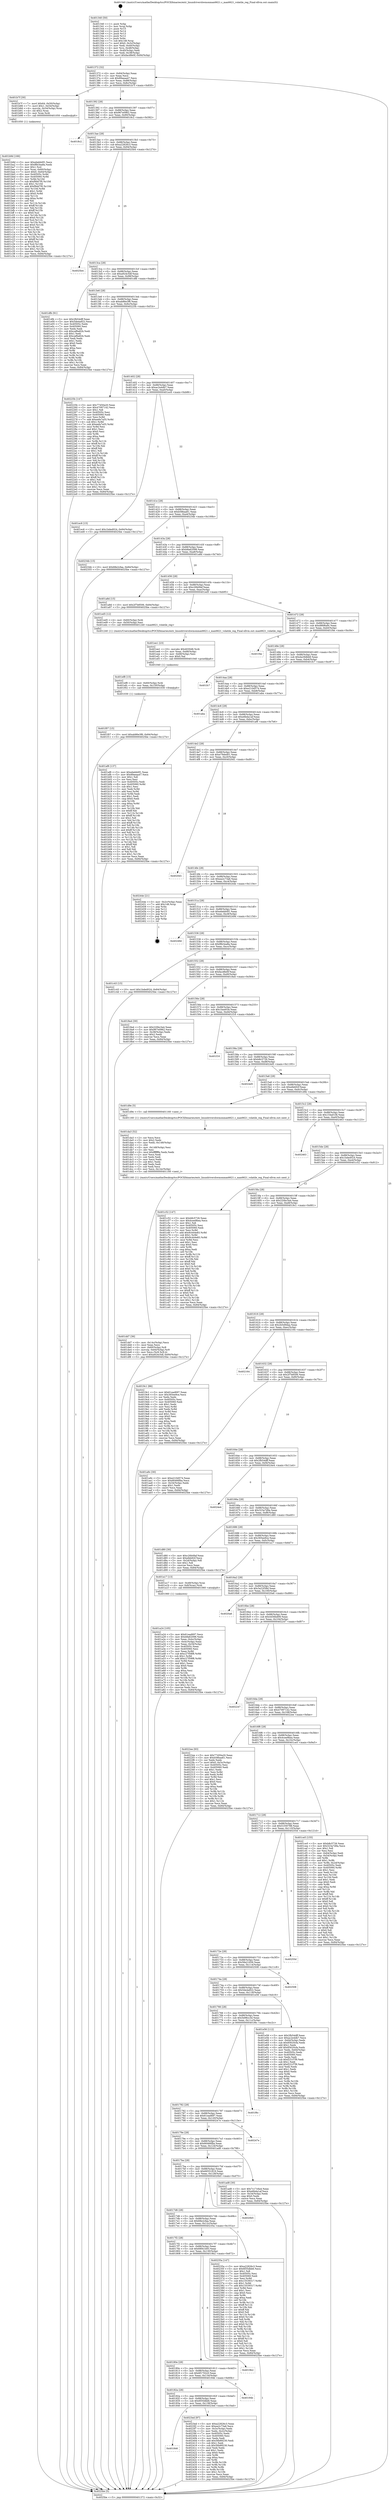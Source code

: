 digraph "0x401340" {
  label = "0x401340 (/mnt/c/Users/mathe/Desktop/tcc/POCII/binaries/extr_linuxdrivershwmonmax6621.c_max6621_volatile_reg_Final-ollvm.out::main(0))"
  labelloc = "t"
  node[shape=record]

  Entry [label="",width=0.3,height=0.3,shape=circle,fillcolor=black,style=filled]
  "0x401372" [label="{
     0x401372 [32]\l
     | [instrs]\l
     &nbsp;&nbsp;0x401372 \<+6\>: mov -0x84(%rbp),%eax\l
     &nbsp;&nbsp;0x401378 \<+2\>: mov %eax,%ecx\l
     &nbsp;&nbsp;0x40137a \<+6\>: sub $0x89aeaa47,%ecx\l
     &nbsp;&nbsp;0x401380 \<+6\>: mov %eax,-0x88(%rbp)\l
     &nbsp;&nbsp;0x401386 \<+6\>: mov %ecx,-0x8c(%rbp)\l
     &nbsp;&nbsp;0x40138c \<+6\>: je 0000000000401b7f \<main+0x83f\>\l
  }"]
  "0x401b7f" [label="{
     0x401b7f [30]\l
     | [instrs]\l
     &nbsp;&nbsp;0x401b7f \<+7\>: movl $0x64,-0x50(%rbp)\l
     &nbsp;&nbsp;0x401b86 \<+7\>: movl $0x1,-0x54(%rbp)\l
     &nbsp;&nbsp;0x401b8d \<+4\>: movslq -0x54(%rbp),%rax\l
     &nbsp;&nbsp;0x401b91 \<+4\>: shl $0x2,%rax\l
     &nbsp;&nbsp;0x401b95 \<+3\>: mov %rax,%rdi\l
     &nbsp;&nbsp;0x401b98 \<+5\>: call 0000000000401050 \<malloc@plt\>\l
     | [calls]\l
     &nbsp;&nbsp;0x401050 \{1\} (unknown)\l
  }"]
  "0x401392" [label="{
     0x401392 [28]\l
     | [instrs]\l
     &nbsp;&nbsp;0x401392 \<+5\>: jmp 0000000000401397 \<main+0x57\>\l
     &nbsp;&nbsp;0x401397 \<+6\>: mov -0x88(%rbp),%eax\l
     &nbsp;&nbsp;0x40139d \<+5\>: sub $0x967e0962,%eax\l
     &nbsp;&nbsp;0x4013a2 \<+6\>: mov %eax,-0x90(%rbp)\l
     &nbsp;&nbsp;0x4013a8 \<+6\>: je 00000000004018c2 \<main+0x582\>\l
  }"]
  Exit [label="",width=0.3,height=0.3,shape=circle,fillcolor=black,style=filled,peripheries=2]
  "0x4018c2" [label="{
     0x4018c2\l
  }", style=dashed]
  "0x4013ae" [label="{
     0x4013ae [28]\l
     | [instrs]\l
     &nbsp;&nbsp;0x4013ae \<+5\>: jmp 00000000004013b3 \<main+0x73\>\l
     &nbsp;&nbsp;0x4013b3 \<+6\>: mov -0x88(%rbp),%eax\l
     &nbsp;&nbsp;0x4013b9 \<+5\>: sub $0xa22826c3,%eax\l
     &nbsp;&nbsp;0x4013be \<+6\>: mov %eax,-0x94(%rbp)\l
     &nbsp;&nbsp;0x4013c4 \<+6\>: je 00000000004025b4 \<main+0x1274\>\l
  }"]
  "0x401846" [label="{
     0x401846\l
  }", style=dashed]
  "0x4025b4" [label="{
     0x4025b4\l
  }", style=dashed]
  "0x4013ca" [label="{
     0x4013ca [28]\l
     | [instrs]\l
     &nbsp;&nbsp;0x4013ca \<+5\>: jmp 00000000004013cf \<main+0x8f\>\l
     &nbsp;&nbsp;0x4013cf \<+6\>: mov -0x88(%rbp),%eax\l
     &nbsp;&nbsp;0x4013d5 \<+5\>: sub $0xa924c5df,%eax\l
     &nbsp;&nbsp;0x4013da \<+6\>: mov %eax,-0x98(%rbp)\l
     &nbsp;&nbsp;0x4013e0 \<+6\>: je 0000000000401dfb \<main+0xabb\>\l
  }"]
  "0x4023ed" [label="{
     0x4023ed [97]\l
     | [instrs]\l
     &nbsp;&nbsp;0x4023ed \<+5\>: mov $0xa22826c3,%eax\l
     &nbsp;&nbsp;0x4023f2 \<+5\>: mov $0xea2c73a6,%ecx\l
     &nbsp;&nbsp;0x4023f7 \<+3\>: mov -0x3c(%rbp),%edx\l
     &nbsp;&nbsp;0x4023fa \<+3\>: mov %edx,-0x2c(%rbp)\l
     &nbsp;&nbsp;0x4023fd \<+7\>: mov 0x40505c,%edx\l
     &nbsp;&nbsp;0x402404 \<+7\>: mov 0x405060,%esi\l
     &nbsp;&nbsp;0x40240b \<+2\>: mov %edx,%edi\l
     &nbsp;&nbsp;0x40240d \<+6\>: add $0x56b89230,%edi\l
     &nbsp;&nbsp;0x402413 \<+3\>: sub $0x1,%edi\l
     &nbsp;&nbsp;0x402416 \<+6\>: sub $0x56b89230,%edi\l
     &nbsp;&nbsp;0x40241c \<+3\>: imul %edi,%edx\l
     &nbsp;&nbsp;0x40241f \<+3\>: and $0x1,%edx\l
     &nbsp;&nbsp;0x402422 \<+3\>: cmp $0x0,%edx\l
     &nbsp;&nbsp;0x402425 \<+4\>: sete %r8b\l
     &nbsp;&nbsp;0x402429 \<+3\>: cmp $0xa,%esi\l
     &nbsp;&nbsp;0x40242c \<+4\>: setl %r9b\l
     &nbsp;&nbsp;0x402430 \<+3\>: mov %r8b,%r10b\l
     &nbsp;&nbsp;0x402433 \<+3\>: and %r9b,%r10b\l
     &nbsp;&nbsp;0x402436 \<+3\>: xor %r9b,%r8b\l
     &nbsp;&nbsp;0x402439 \<+3\>: or %r8b,%r10b\l
     &nbsp;&nbsp;0x40243c \<+4\>: test $0x1,%r10b\l
     &nbsp;&nbsp;0x402440 \<+3\>: cmovne %ecx,%eax\l
     &nbsp;&nbsp;0x402443 \<+6\>: mov %eax,-0x84(%rbp)\l
     &nbsp;&nbsp;0x402449 \<+5\>: jmp 00000000004025be \<main+0x127e\>\l
  }"]
  "0x401dfb" [label="{
     0x401dfb [91]\l
     | [instrs]\l
     &nbsp;&nbsp;0x401dfb \<+5\>: mov $0x2fb54dff,%eax\l
     &nbsp;&nbsp;0x401e00 \<+5\>: mov $0x5de4a922,%ecx\l
     &nbsp;&nbsp;0x401e05 \<+7\>: mov 0x40505c,%edx\l
     &nbsp;&nbsp;0x401e0c \<+7\>: mov 0x405060,%esi\l
     &nbsp;&nbsp;0x401e13 \<+2\>: mov %edx,%edi\l
     &nbsp;&nbsp;0x401e15 \<+6\>: sub $0xcaf6a82b,%edi\l
     &nbsp;&nbsp;0x401e1b \<+3\>: sub $0x1,%edi\l
     &nbsp;&nbsp;0x401e1e \<+6\>: add $0xcaf6a82b,%edi\l
     &nbsp;&nbsp;0x401e24 \<+3\>: imul %edi,%edx\l
     &nbsp;&nbsp;0x401e27 \<+3\>: and $0x1,%edx\l
     &nbsp;&nbsp;0x401e2a \<+3\>: cmp $0x0,%edx\l
     &nbsp;&nbsp;0x401e2d \<+4\>: sete %r8b\l
     &nbsp;&nbsp;0x401e31 \<+3\>: cmp $0xa,%esi\l
     &nbsp;&nbsp;0x401e34 \<+4\>: setl %r9b\l
     &nbsp;&nbsp;0x401e38 \<+3\>: mov %r8b,%r10b\l
     &nbsp;&nbsp;0x401e3b \<+3\>: and %r9b,%r10b\l
     &nbsp;&nbsp;0x401e3e \<+3\>: xor %r9b,%r8b\l
     &nbsp;&nbsp;0x401e41 \<+3\>: or %r8b,%r10b\l
     &nbsp;&nbsp;0x401e44 \<+4\>: test $0x1,%r10b\l
     &nbsp;&nbsp;0x401e48 \<+3\>: cmovne %ecx,%eax\l
     &nbsp;&nbsp;0x401e4b \<+6\>: mov %eax,-0x84(%rbp)\l
     &nbsp;&nbsp;0x401e51 \<+5\>: jmp 00000000004025be \<main+0x127e\>\l
  }"]
  "0x4013e6" [label="{
     0x4013e6 [28]\l
     | [instrs]\l
     &nbsp;&nbsp;0x4013e6 \<+5\>: jmp 00000000004013eb \<main+0xab\>\l
     &nbsp;&nbsp;0x4013eb \<+6\>: mov -0x88(%rbp),%eax\l
     &nbsp;&nbsp;0x4013f1 \<+5\>: sub $0xab86e3f6,%eax\l
     &nbsp;&nbsp;0x4013f6 \<+6\>: mov %eax,-0x9c(%rbp)\l
     &nbsp;&nbsp;0x4013fc \<+6\>: je 000000000040225b \<main+0xf1b\>\l
  }"]
  "0x40182a" [label="{
     0x40182a [28]\l
     | [instrs]\l
     &nbsp;&nbsp;0x40182a \<+5\>: jmp 000000000040182f \<main+0x4ef\>\l
     &nbsp;&nbsp;0x40182f \<+6\>: mov -0x88(%rbp),%eax\l
     &nbsp;&nbsp;0x401835 \<+5\>: sub $0x6f35dbb6,%eax\l
     &nbsp;&nbsp;0x40183a \<+6\>: mov %eax,-0x138(%rbp)\l
     &nbsp;&nbsp;0x401840 \<+6\>: je 00000000004023ed \<main+0x10ad\>\l
  }"]
  "0x40225b" [label="{
     0x40225b [147]\l
     | [instrs]\l
     &nbsp;&nbsp;0x40225b \<+5\>: mov $0x77450a20,%eax\l
     &nbsp;&nbsp;0x402260 \<+5\>: mov $0x47097142,%ecx\l
     &nbsp;&nbsp;0x402265 \<+2\>: mov $0x1,%dl\l
     &nbsp;&nbsp;0x402267 \<+7\>: mov 0x40505c,%esi\l
     &nbsp;&nbsp;0x40226e \<+7\>: mov 0x405060,%edi\l
     &nbsp;&nbsp;0x402275 \<+3\>: mov %esi,%r8d\l
     &nbsp;&nbsp;0x402278 \<+7\>: add $0xeefa7a55,%r8d\l
     &nbsp;&nbsp;0x40227f \<+4\>: sub $0x1,%r8d\l
     &nbsp;&nbsp;0x402283 \<+7\>: sub $0xeefa7a55,%r8d\l
     &nbsp;&nbsp;0x40228a \<+4\>: imul %r8d,%esi\l
     &nbsp;&nbsp;0x40228e \<+3\>: and $0x1,%esi\l
     &nbsp;&nbsp;0x402291 \<+3\>: cmp $0x0,%esi\l
     &nbsp;&nbsp;0x402294 \<+4\>: sete %r9b\l
     &nbsp;&nbsp;0x402298 \<+3\>: cmp $0xa,%edi\l
     &nbsp;&nbsp;0x40229b \<+4\>: setl %r10b\l
     &nbsp;&nbsp;0x40229f \<+3\>: mov %r9b,%r11b\l
     &nbsp;&nbsp;0x4022a2 \<+4\>: xor $0xff,%r11b\l
     &nbsp;&nbsp;0x4022a6 \<+3\>: mov %r10b,%bl\l
     &nbsp;&nbsp;0x4022a9 \<+3\>: xor $0xff,%bl\l
     &nbsp;&nbsp;0x4022ac \<+3\>: xor $0x1,%dl\l
     &nbsp;&nbsp;0x4022af \<+3\>: mov %r11b,%r14b\l
     &nbsp;&nbsp;0x4022b2 \<+4\>: and $0xff,%r14b\l
     &nbsp;&nbsp;0x4022b6 \<+3\>: and %dl,%r9b\l
     &nbsp;&nbsp;0x4022b9 \<+3\>: mov %bl,%r15b\l
     &nbsp;&nbsp;0x4022bc \<+4\>: and $0xff,%r15b\l
     &nbsp;&nbsp;0x4022c0 \<+3\>: and %dl,%r10b\l
     &nbsp;&nbsp;0x4022c3 \<+3\>: or %r9b,%r14b\l
     &nbsp;&nbsp;0x4022c6 \<+3\>: or %r10b,%r15b\l
     &nbsp;&nbsp;0x4022c9 \<+3\>: xor %r15b,%r14b\l
     &nbsp;&nbsp;0x4022cc \<+3\>: or %bl,%r11b\l
     &nbsp;&nbsp;0x4022cf \<+4\>: xor $0xff,%r11b\l
     &nbsp;&nbsp;0x4022d3 \<+3\>: or $0x1,%dl\l
     &nbsp;&nbsp;0x4022d6 \<+3\>: and %dl,%r11b\l
     &nbsp;&nbsp;0x4022d9 \<+3\>: or %r11b,%r14b\l
     &nbsp;&nbsp;0x4022dc \<+4\>: test $0x1,%r14b\l
     &nbsp;&nbsp;0x4022e0 \<+3\>: cmovne %ecx,%eax\l
     &nbsp;&nbsp;0x4022e3 \<+6\>: mov %eax,-0x84(%rbp)\l
     &nbsp;&nbsp;0x4022e9 \<+5\>: jmp 00000000004025be \<main+0x127e\>\l
  }"]
  "0x401402" [label="{
     0x401402 [28]\l
     | [instrs]\l
     &nbsp;&nbsp;0x401402 \<+5\>: jmp 0000000000401407 \<main+0xc7\>\l
     &nbsp;&nbsp;0x401407 \<+6\>: mov -0x88(%rbp),%eax\l
     &nbsp;&nbsp;0x40140d \<+5\>: sub $0xac2e4db7,%eax\l
     &nbsp;&nbsp;0x401412 \<+6\>: mov %eax,-0xa0(%rbp)\l
     &nbsp;&nbsp;0x401418 \<+6\>: je 0000000000401ec6 \<main+0xb86\>\l
  }"]
  "0x40194b" [label="{
     0x40194b\l
  }", style=dashed]
  "0x401ec6" [label="{
     0x401ec6 [15]\l
     | [instrs]\l
     &nbsp;&nbsp;0x401ec6 \<+10\>: movl $0x1bded024,-0x84(%rbp)\l
     &nbsp;&nbsp;0x401ed0 \<+5\>: jmp 00000000004025be \<main+0x127e\>\l
  }"]
  "0x40141e" [label="{
     0x40141e [28]\l
     | [instrs]\l
     &nbsp;&nbsp;0x40141e \<+5\>: jmp 0000000000401423 \<main+0xe3\>\l
     &nbsp;&nbsp;0x401423 \<+6\>: mov -0x88(%rbp),%eax\l
     &nbsp;&nbsp;0x401429 \<+5\>: sub $0xb58baa61,%eax\l
     &nbsp;&nbsp;0x40142e \<+6\>: mov %eax,-0xa4(%rbp)\l
     &nbsp;&nbsp;0x401434 \<+6\>: je 000000000040234b \<main+0x100b\>\l
  }"]
  "0x40180e" [label="{
     0x40180e [28]\l
     | [instrs]\l
     &nbsp;&nbsp;0x40180e \<+5\>: jmp 0000000000401813 \<main+0x4d3\>\l
     &nbsp;&nbsp;0x401813 \<+6\>: mov -0x88(%rbp),%eax\l
     &nbsp;&nbsp;0x401819 \<+5\>: sub $0x6f1702c0,%eax\l
     &nbsp;&nbsp;0x40181e \<+6\>: mov %eax,-0x134(%rbp)\l
     &nbsp;&nbsp;0x401824 \<+6\>: je 000000000040194b \<main+0x60b\>\l
  }"]
  "0x40234b" [label="{
     0x40234b [15]\l
     | [instrs]\l
     &nbsp;&nbsp;0x40234b \<+10\>: movl $0x68e2cfaa,-0x84(%rbp)\l
     &nbsp;&nbsp;0x402355 \<+5\>: jmp 00000000004025be \<main+0x127e\>\l
  }"]
  "0x40143a" [label="{
     0x40143a [28]\l
     | [instrs]\l
     &nbsp;&nbsp;0x40143a \<+5\>: jmp 000000000040143f \<main+0xff\>\l
     &nbsp;&nbsp;0x40143f \<+6\>: mov -0x88(%rbp),%eax\l
     &nbsp;&nbsp;0x401445 \<+5\>: sub $0xb8a62098,%eax\l
     &nbsp;&nbsp;0x40144a \<+6\>: mov %eax,-0xa8(%rbp)\l
     &nbsp;&nbsp;0x401450 \<+6\>: je 0000000000401a8d \<main+0x74d\>\l
  }"]
  "0x4019b2" [label="{
     0x4019b2\l
  }", style=dashed]
  "0x401a8d" [label="{
     0x401a8d [15]\l
     | [instrs]\l
     &nbsp;&nbsp;0x401a8d \<+10\>: movl $0x2f7b8506,-0x84(%rbp)\l
     &nbsp;&nbsp;0x401a97 \<+5\>: jmp 00000000004025be \<main+0x127e\>\l
  }"]
  "0x401456" [label="{
     0x401456 [28]\l
     | [instrs]\l
     &nbsp;&nbsp;0x401456 \<+5\>: jmp 000000000040145b \<main+0x11b\>\l
     &nbsp;&nbsp;0x40145b \<+6\>: mov -0x88(%rbp),%eax\l
     &nbsp;&nbsp;0x401461 \<+5\>: sub $0xc26b0faf,%eax\l
     &nbsp;&nbsp;0x401466 \<+6\>: mov %eax,-0xac(%rbp)\l
     &nbsp;&nbsp;0x40146c \<+6\>: je 0000000000401ed5 \<main+0xb95\>\l
  }"]
  "0x4017f2" [label="{
     0x4017f2 [28]\l
     | [instrs]\l
     &nbsp;&nbsp;0x4017f2 \<+5\>: jmp 00000000004017f7 \<main+0x4b7\>\l
     &nbsp;&nbsp;0x4017f7 \<+6\>: mov -0x88(%rbp),%eax\l
     &nbsp;&nbsp;0x4017fd \<+5\>: sub $0x68f41b93,%eax\l
     &nbsp;&nbsp;0x401802 \<+6\>: mov %eax,-0x130(%rbp)\l
     &nbsp;&nbsp;0x401808 \<+6\>: je 00000000004019b2 \<main+0x672\>\l
  }"]
  "0x401ed5" [label="{
     0x401ed5 [12]\l
     | [instrs]\l
     &nbsp;&nbsp;0x401ed5 \<+4\>: mov -0x60(%rbp),%rdi\l
     &nbsp;&nbsp;0x401ed9 \<+3\>: mov -0x50(%rbp),%esi\l
     &nbsp;&nbsp;0x401edc \<+5\>: call 0000000000401240 \<max6621_volatile_reg\>\l
     | [calls]\l
     &nbsp;&nbsp;0x401240 \{1\} (/mnt/c/Users/mathe/Desktop/tcc/POCII/binaries/extr_linuxdrivershwmonmax6621.c_max6621_volatile_reg_Final-ollvm.out::max6621_volatile_reg)\l
  }"]
  "0x401472" [label="{
     0x401472 [28]\l
     | [instrs]\l
     &nbsp;&nbsp;0x401472 \<+5\>: jmp 0000000000401477 \<main+0x137\>\l
     &nbsp;&nbsp;0x401477 \<+6\>: mov -0x88(%rbp),%eax\l
     &nbsp;&nbsp;0x40147d \<+5\>: sub $0xd86f6a9c,%eax\l
     &nbsp;&nbsp;0x401482 \<+6\>: mov %eax,-0xb0(%rbp)\l
     &nbsp;&nbsp;0x401488 \<+6\>: je 0000000000401f4e \<main+0xc0e\>\l
  }"]
  "0x40235a" [label="{
     0x40235a [147]\l
     | [instrs]\l
     &nbsp;&nbsp;0x40235a \<+5\>: mov $0xa22826c3,%eax\l
     &nbsp;&nbsp;0x40235f \<+5\>: mov $0x6f35dbb6,%ecx\l
     &nbsp;&nbsp;0x402364 \<+2\>: mov $0x1,%dl\l
     &nbsp;&nbsp;0x402366 \<+7\>: mov 0x40505c,%esi\l
     &nbsp;&nbsp;0x40236d \<+7\>: mov 0x405060,%edi\l
     &nbsp;&nbsp;0x402374 \<+3\>: mov %esi,%r8d\l
     &nbsp;&nbsp;0x402377 \<+7\>: sub $0x15539317,%r8d\l
     &nbsp;&nbsp;0x40237e \<+4\>: sub $0x1,%r8d\l
     &nbsp;&nbsp;0x402382 \<+7\>: add $0x15539317,%r8d\l
     &nbsp;&nbsp;0x402389 \<+4\>: imul %r8d,%esi\l
     &nbsp;&nbsp;0x40238d \<+3\>: and $0x1,%esi\l
     &nbsp;&nbsp;0x402390 \<+3\>: cmp $0x0,%esi\l
     &nbsp;&nbsp;0x402393 \<+4\>: sete %r9b\l
     &nbsp;&nbsp;0x402397 \<+3\>: cmp $0xa,%edi\l
     &nbsp;&nbsp;0x40239a \<+4\>: setl %r10b\l
     &nbsp;&nbsp;0x40239e \<+3\>: mov %r9b,%r11b\l
     &nbsp;&nbsp;0x4023a1 \<+4\>: xor $0xff,%r11b\l
     &nbsp;&nbsp;0x4023a5 \<+3\>: mov %r10b,%bl\l
     &nbsp;&nbsp;0x4023a8 \<+3\>: xor $0xff,%bl\l
     &nbsp;&nbsp;0x4023ab \<+3\>: xor $0x0,%dl\l
     &nbsp;&nbsp;0x4023ae \<+3\>: mov %r11b,%r14b\l
     &nbsp;&nbsp;0x4023b1 \<+4\>: and $0x0,%r14b\l
     &nbsp;&nbsp;0x4023b5 \<+3\>: and %dl,%r9b\l
     &nbsp;&nbsp;0x4023b8 \<+3\>: mov %bl,%r15b\l
     &nbsp;&nbsp;0x4023bb \<+4\>: and $0x0,%r15b\l
     &nbsp;&nbsp;0x4023bf \<+3\>: and %dl,%r10b\l
     &nbsp;&nbsp;0x4023c2 \<+3\>: or %r9b,%r14b\l
     &nbsp;&nbsp;0x4023c5 \<+3\>: or %r10b,%r15b\l
     &nbsp;&nbsp;0x4023c8 \<+3\>: xor %r15b,%r14b\l
     &nbsp;&nbsp;0x4023cb \<+3\>: or %bl,%r11b\l
     &nbsp;&nbsp;0x4023ce \<+4\>: xor $0xff,%r11b\l
     &nbsp;&nbsp;0x4023d2 \<+3\>: or $0x0,%dl\l
     &nbsp;&nbsp;0x4023d5 \<+3\>: and %dl,%r11b\l
     &nbsp;&nbsp;0x4023d8 \<+3\>: or %r11b,%r14b\l
     &nbsp;&nbsp;0x4023db \<+4\>: test $0x1,%r14b\l
     &nbsp;&nbsp;0x4023df \<+3\>: cmovne %ecx,%eax\l
     &nbsp;&nbsp;0x4023e2 \<+6\>: mov %eax,-0x84(%rbp)\l
     &nbsp;&nbsp;0x4023e8 \<+5\>: jmp 00000000004025be \<main+0x127e\>\l
  }"]
  "0x401f4e" [label="{
     0x401f4e\l
  }", style=dashed]
  "0x40148e" [label="{
     0x40148e [28]\l
     | [instrs]\l
     &nbsp;&nbsp;0x40148e \<+5\>: jmp 0000000000401493 \<main+0x153\>\l
     &nbsp;&nbsp;0x401493 \<+6\>: mov -0x88(%rbp),%eax\l
     &nbsp;&nbsp;0x401499 \<+5\>: sub $0xda29dbb8,%eax\l
     &nbsp;&nbsp;0x40149e \<+6\>: mov %eax,-0xb4(%rbp)\l
     &nbsp;&nbsp;0x4014a4 \<+6\>: je 0000000000401fc7 \<main+0xc87\>\l
  }"]
  "0x4017d6" [label="{
     0x4017d6 [28]\l
     | [instrs]\l
     &nbsp;&nbsp;0x4017d6 \<+5\>: jmp 00000000004017db \<main+0x49b\>\l
     &nbsp;&nbsp;0x4017db \<+6\>: mov -0x88(%rbp),%eax\l
     &nbsp;&nbsp;0x4017e1 \<+5\>: sub $0x68e2cfaa,%eax\l
     &nbsp;&nbsp;0x4017e6 \<+6\>: mov %eax,-0x12c(%rbp)\l
     &nbsp;&nbsp;0x4017ec \<+6\>: je 000000000040235a \<main+0x101a\>\l
  }"]
  "0x401fc7" [label="{
     0x401fc7\l
  }", style=dashed]
  "0x4014aa" [label="{
     0x4014aa [28]\l
     | [instrs]\l
     &nbsp;&nbsp;0x4014aa \<+5\>: jmp 00000000004014af \<main+0x16f\>\l
     &nbsp;&nbsp;0x4014af \<+6\>: mov -0x88(%rbp),%eax\l
     &nbsp;&nbsp;0x4014b5 \<+5\>: sub $0xe210d574,%eax\l
     &nbsp;&nbsp;0x4014ba \<+6\>: mov %eax,-0xb8(%rbp)\l
     &nbsp;&nbsp;0x4014c0 \<+6\>: je 0000000000401aba \<main+0x77a\>\l
  }"]
  "0x4020b5" [label="{
     0x4020b5\l
  }", style=dashed]
  "0x401aba" [label="{
     0x401aba\l
  }", style=dashed]
  "0x4014c6" [label="{
     0x4014c6 [28]\l
     | [instrs]\l
     &nbsp;&nbsp;0x4014c6 \<+5\>: jmp 00000000004014cb \<main+0x18b\>\l
     &nbsp;&nbsp;0x4014cb \<+6\>: mov -0x88(%rbp),%eax\l
     &nbsp;&nbsp;0x4014d1 \<+5\>: sub $0xe6bda1af,%eax\l
     &nbsp;&nbsp;0x4014d6 \<+6\>: mov %eax,-0xbc(%rbp)\l
     &nbsp;&nbsp;0x4014dc \<+6\>: je 0000000000401af6 \<main+0x7b6\>\l
  }"]
  "0x401f07" [label="{
     0x401f07 [15]\l
     | [instrs]\l
     &nbsp;&nbsp;0x401f07 \<+10\>: movl $0xab86e3f6,-0x84(%rbp)\l
     &nbsp;&nbsp;0x401f11 \<+5\>: jmp 00000000004025be \<main+0x127e\>\l
  }"]
  "0x401af6" [label="{
     0x401af6 [137]\l
     | [instrs]\l
     &nbsp;&nbsp;0x401af6 \<+5\>: mov $0xebebb0f1,%eax\l
     &nbsp;&nbsp;0x401afb \<+5\>: mov $0x89aeaa47,%ecx\l
     &nbsp;&nbsp;0x401b00 \<+2\>: mov $0x1,%dl\l
     &nbsp;&nbsp;0x401b02 \<+2\>: xor %esi,%esi\l
     &nbsp;&nbsp;0x401b04 \<+7\>: mov 0x40505c,%edi\l
     &nbsp;&nbsp;0x401b0b \<+8\>: mov 0x405060,%r8d\l
     &nbsp;&nbsp;0x401b13 \<+3\>: sub $0x1,%esi\l
     &nbsp;&nbsp;0x401b16 \<+3\>: mov %edi,%r9d\l
     &nbsp;&nbsp;0x401b19 \<+3\>: add %esi,%r9d\l
     &nbsp;&nbsp;0x401b1c \<+4\>: imul %r9d,%edi\l
     &nbsp;&nbsp;0x401b20 \<+3\>: and $0x1,%edi\l
     &nbsp;&nbsp;0x401b23 \<+3\>: cmp $0x0,%edi\l
     &nbsp;&nbsp;0x401b26 \<+4\>: sete %r10b\l
     &nbsp;&nbsp;0x401b2a \<+4\>: cmp $0xa,%r8d\l
     &nbsp;&nbsp;0x401b2e \<+4\>: setl %r11b\l
     &nbsp;&nbsp;0x401b32 \<+3\>: mov %r10b,%bl\l
     &nbsp;&nbsp;0x401b35 \<+3\>: xor $0xff,%bl\l
     &nbsp;&nbsp;0x401b38 \<+3\>: mov %r11b,%r14b\l
     &nbsp;&nbsp;0x401b3b \<+4\>: xor $0xff,%r14b\l
     &nbsp;&nbsp;0x401b3f \<+3\>: xor $0x1,%dl\l
     &nbsp;&nbsp;0x401b42 \<+3\>: mov %bl,%r15b\l
     &nbsp;&nbsp;0x401b45 \<+4\>: and $0xff,%r15b\l
     &nbsp;&nbsp;0x401b49 \<+3\>: and %dl,%r10b\l
     &nbsp;&nbsp;0x401b4c \<+3\>: mov %r14b,%r12b\l
     &nbsp;&nbsp;0x401b4f \<+4\>: and $0xff,%r12b\l
     &nbsp;&nbsp;0x401b53 \<+3\>: and %dl,%r11b\l
     &nbsp;&nbsp;0x401b56 \<+3\>: or %r10b,%r15b\l
     &nbsp;&nbsp;0x401b59 \<+3\>: or %r11b,%r12b\l
     &nbsp;&nbsp;0x401b5c \<+3\>: xor %r12b,%r15b\l
     &nbsp;&nbsp;0x401b5f \<+3\>: or %r14b,%bl\l
     &nbsp;&nbsp;0x401b62 \<+3\>: xor $0xff,%bl\l
     &nbsp;&nbsp;0x401b65 \<+3\>: or $0x1,%dl\l
     &nbsp;&nbsp;0x401b68 \<+2\>: and %dl,%bl\l
     &nbsp;&nbsp;0x401b6a \<+3\>: or %bl,%r15b\l
     &nbsp;&nbsp;0x401b6d \<+4\>: test $0x1,%r15b\l
     &nbsp;&nbsp;0x401b71 \<+3\>: cmovne %ecx,%eax\l
     &nbsp;&nbsp;0x401b74 \<+6\>: mov %eax,-0x84(%rbp)\l
     &nbsp;&nbsp;0x401b7a \<+5\>: jmp 00000000004025be \<main+0x127e\>\l
  }"]
  "0x4014e2" [label="{
     0x4014e2 [28]\l
     | [instrs]\l
     &nbsp;&nbsp;0x4014e2 \<+5\>: jmp 00000000004014e7 \<main+0x1a7\>\l
     &nbsp;&nbsp;0x4014e7 \<+6\>: mov -0x88(%rbp),%eax\l
     &nbsp;&nbsp;0x4014ed \<+5\>: sub $0xe79ded01,%eax\l
     &nbsp;&nbsp;0x4014f2 \<+6\>: mov %eax,-0xc0(%rbp)\l
     &nbsp;&nbsp;0x4014f8 \<+6\>: je 00000000004020d1 \<main+0xd91\>\l
  }"]
  "0x401ef8" [label="{
     0x401ef8 [15]\l
     | [instrs]\l
     &nbsp;&nbsp;0x401ef8 \<+4\>: mov -0x60(%rbp),%rdi\l
     &nbsp;&nbsp;0x401efc \<+6\>: mov %eax,-0x150(%rbp)\l
     &nbsp;&nbsp;0x401f02 \<+5\>: call 0000000000401030 \<free@plt\>\l
     | [calls]\l
     &nbsp;&nbsp;0x401030 \{1\} (unknown)\l
  }"]
  "0x4020d1" [label="{
     0x4020d1\l
  }", style=dashed]
  "0x4014fe" [label="{
     0x4014fe [28]\l
     | [instrs]\l
     &nbsp;&nbsp;0x4014fe \<+5\>: jmp 0000000000401503 \<main+0x1c3\>\l
     &nbsp;&nbsp;0x401503 \<+6\>: mov -0x88(%rbp),%eax\l
     &nbsp;&nbsp;0x401509 \<+5\>: sub $0xea2c73a6,%eax\l
     &nbsp;&nbsp;0x40150e \<+6\>: mov %eax,-0xc4(%rbp)\l
     &nbsp;&nbsp;0x401514 \<+6\>: je 000000000040244e \<main+0x110e\>\l
  }"]
  "0x401ee1" [label="{
     0x401ee1 [23]\l
     | [instrs]\l
     &nbsp;&nbsp;0x401ee1 \<+10\>: movabs $0x4030d6,%rdi\l
     &nbsp;&nbsp;0x401eeb \<+3\>: mov %eax,-0x68(%rbp)\l
     &nbsp;&nbsp;0x401eee \<+3\>: mov -0x68(%rbp),%esi\l
     &nbsp;&nbsp;0x401ef1 \<+2\>: mov $0x0,%al\l
     &nbsp;&nbsp;0x401ef3 \<+5\>: call 0000000000401040 \<printf@plt\>\l
     | [calls]\l
     &nbsp;&nbsp;0x401040 \{1\} (unknown)\l
  }"]
  "0x40244e" [label="{
     0x40244e [21]\l
     | [instrs]\l
     &nbsp;&nbsp;0x40244e \<+3\>: mov -0x2c(%rbp),%eax\l
     &nbsp;&nbsp;0x402451 \<+7\>: add $0x148,%rsp\l
     &nbsp;&nbsp;0x402458 \<+1\>: pop %rbx\l
     &nbsp;&nbsp;0x402459 \<+2\>: pop %r12\l
     &nbsp;&nbsp;0x40245b \<+2\>: pop %r13\l
     &nbsp;&nbsp;0x40245d \<+2\>: pop %r14\l
     &nbsp;&nbsp;0x40245f \<+2\>: pop %r15\l
     &nbsp;&nbsp;0x402461 \<+1\>: pop %rbp\l
     &nbsp;&nbsp;0x402462 \<+1\>: ret\l
  }"]
  "0x40151a" [label="{
     0x40151a [28]\l
     | [instrs]\l
     &nbsp;&nbsp;0x40151a \<+5\>: jmp 000000000040151f \<main+0x1df\>\l
     &nbsp;&nbsp;0x40151f \<+6\>: mov -0x88(%rbp),%eax\l
     &nbsp;&nbsp;0x401525 \<+5\>: sub $0xebebb0f1,%eax\l
     &nbsp;&nbsp;0x40152a \<+6\>: mov %eax,-0xc8(%rbp)\l
     &nbsp;&nbsp;0x401530 \<+6\>: je 000000000040249d \<main+0x115d\>\l
  }"]
  "0x401dd7" [label="{
     0x401dd7 [36]\l
     | [instrs]\l
     &nbsp;&nbsp;0x401dd7 \<+6\>: mov -0x14c(%rbp),%ecx\l
     &nbsp;&nbsp;0x401ddd \<+3\>: imul %eax,%ecx\l
     &nbsp;&nbsp;0x401de0 \<+4\>: mov -0x60(%rbp),%r8\l
     &nbsp;&nbsp;0x401de4 \<+4\>: movslq -0x64(%rbp),%r9\l
     &nbsp;&nbsp;0x401de8 \<+4\>: mov %ecx,(%r8,%r9,4)\l
     &nbsp;&nbsp;0x401dec \<+10\>: movl $0xa924c5df,-0x84(%rbp)\l
     &nbsp;&nbsp;0x401df6 \<+5\>: jmp 00000000004025be \<main+0x127e\>\l
  }"]
  "0x40249d" [label="{
     0x40249d\l
  }", style=dashed]
  "0x401536" [label="{
     0x401536 [28]\l
     | [instrs]\l
     &nbsp;&nbsp;0x401536 \<+5\>: jmp 000000000040153b \<main+0x1fb\>\l
     &nbsp;&nbsp;0x40153b \<+6\>: mov -0x88(%rbp),%eax\l
     &nbsp;&nbsp;0x401541 \<+5\>: sub $0xf8b3ea8a,%eax\l
     &nbsp;&nbsp;0x401546 \<+6\>: mov %eax,-0xcc(%rbp)\l
     &nbsp;&nbsp;0x40154c \<+6\>: je 0000000000401c43 \<main+0x903\>\l
  }"]
  "0x401da3" [label="{
     0x401da3 [52]\l
     | [instrs]\l
     &nbsp;&nbsp;0x401da3 \<+2\>: xor %ecx,%ecx\l
     &nbsp;&nbsp;0x401da5 \<+5\>: mov $0x2,%edx\l
     &nbsp;&nbsp;0x401daa \<+6\>: mov %edx,-0x148(%rbp)\l
     &nbsp;&nbsp;0x401db0 \<+1\>: cltd\l
     &nbsp;&nbsp;0x401db1 \<+6\>: mov -0x148(%rbp),%esi\l
     &nbsp;&nbsp;0x401db7 \<+2\>: idiv %esi\l
     &nbsp;&nbsp;0x401db9 \<+6\>: imul $0xfffffffe,%edx,%edx\l
     &nbsp;&nbsp;0x401dbf \<+2\>: mov %ecx,%edi\l
     &nbsp;&nbsp;0x401dc1 \<+2\>: sub %edx,%edi\l
     &nbsp;&nbsp;0x401dc3 \<+2\>: mov %ecx,%edx\l
     &nbsp;&nbsp;0x401dc5 \<+3\>: sub $0x1,%edx\l
     &nbsp;&nbsp;0x401dc8 \<+2\>: add %edx,%edi\l
     &nbsp;&nbsp;0x401dca \<+2\>: sub %edi,%ecx\l
     &nbsp;&nbsp;0x401dcc \<+6\>: mov %ecx,-0x14c(%rbp)\l
     &nbsp;&nbsp;0x401dd2 \<+5\>: call 0000000000401160 \<next_i\>\l
     | [calls]\l
     &nbsp;&nbsp;0x401160 \{1\} (/mnt/c/Users/mathe/Desktop/tcc/POCII/binaries/extr_linuxdrivershwmonmax6621.c_max6621_volatile_reg_Final-ollvm.out::next_i)\l
  }"]
  "0x401c43" [label="{
     0x401c43 [15]\l
     | [instrs]\l
     &nbsp;&nbsp;0x401c43 \<+10\>: movl $0x1bded024,-0x84(%rbp)\l
     &nbsp;&nbsp;0x401c4d \<+5\>: jmp 00000000004025be \<main+0x127e\>\l
  }"]
  "0x401552" [label="{
     0x401552 [28]\l
     | [instrs]\l
     &nbsp;&nbsp;0x401552 \<+5\>: jmp 0000000000401557 \<main+0x217\>\l
     &nbsp;&nbsp;0x401557 \<+6\>: mov -0x88(%rbp),%eax\l
     &nbsp;&nbsp;0x40155d \<+5\>: sub $0xfacd8e0f,%eax\l
     &nbsp;&nbsp;0x401562 \<+6\>: mov %eax,-0xd0(%rbp)\l
     &nbsp;&nbsp;0x401568 \<+6\>: je 00000000004018a4 \<main+0x564\>\l
  }"]
  "0x401b9d" [label="{
     0x401b9d [166]\l
     | [instrs]\l
     &nbsp;&nbsp;0x401b9d \<+5\>: mov $0xebebb0f1,%ecx\l
     &nbsp;&nbsp;0x401ba2 \<+5\>: mov $0xf8b3ea8a,%edx\l
     &nbsp;&nbsp;0x401ba7 \<+3\>: mov $0x1,%sil\l
     &nbsp;&nbsp;0x401baa \<+4\>: mov %rax,-0x60(%rbp)\l
     &nbsp;&nbsp;0x401bae \<+7\>: movl $0x0,-0x64(%rbp)\l
     &nbsp;&nbsp;0x401bb5 \<+8\>: mov 0x40505c,%r8d\l
     &nbsp;&nbsp;0x401bbd \<+8\>: mov 0x405060,%r9d\l
     &nbsp;&nbsp;0x401bc5 \<+3\>: mov %r8d,%r10d\l
     &nbsp;&nbsp;0x401bc8 \<+7\>: sub $0xf9dd7f0,%r10d\l
     &nbsp;&nbsp;0x401bcf \<+4\>: sub $0x1,%r10d\l
     &nbsp;&nbsp;0x401bd3 \<+7\>: add $0xf9dd7f0,%r10d\l
     &nbsp;&nbsp;0x401bda \<+4\>: imul %r10d,%r8d\l
     &nbsp;&nbsp;0x401bde \<+4\>: and $0x1,%r8d\l
     &nbsp;&nbsp;0x401be2 \<+4\>: cmp $0x0,%r8d\l
     &nbsp;&nbsp;0x401be6 \<+4\>: sete %r11b\l
     &nbsp;&nbsp;0x401bea \<+4\>: cmp $0xa,%r9d\l
     &nbsp;&nbsp;0x401bee \<+3\>: setl %bl\l
     &nbsp;&nbsp;0x401bf1 \<+3\>: mov %r11b,%r14b\l
     &nbsp;&nbsp;0x401bf4 \<+4\>: xor $0xff,%r14b\l
     &nbsp;&nbsp;0x401bf8 \<+3\>: mov %bl,%r15b\l
     &nbsp;&nbsp;0x401bfb \<+4\>: xor $0xff,%r15b\l
     &nbsp;&nbsp;0x401bff \<+4\>: xor $0x0,%sil\l
     &nbsp;&nbsp;0x401c03 \<+3\>: mov %r14b,%r12b\l
     &nbsp;&nbsp;0x401c06 \<+4\>: and $0x0,%r12b\l
     &nbsp;&nbsp;0x401c0a \<+3\>: and %sil,%r11b\l
     &nbsp;&nbsp;0x401c0d \<+3\>: mov %r15b,%r13b\l
     &nbsp;&nbsp;0x401c10 \<+4\>: and $0x0,%r13b\l
     &nbsp;&nbsp;0x401c14 \<+3\>: and %sil,%bl\l
     &nbsp;&nbsp;0x401c17 \<+3\>: or %r11b,%r12b\l
     &nbsp;&nbsp;0x401c1a \<+3\>: or %bl,%r13b\l
     &nbsp;&nbsp;0x401c1d \<+3\>: xor %r13b,%r12b\l
     &nbsp;&nbsp;0x401c20 \<+3\>: or %r15b,%r14b\l
     &nbsp;&nbsp;0x401c23 \<+4\>: xor $0xff,%r14b\l
     &nbsp;&nbsp;0x401c27 \<+4\>: or $0x0,%sil\l
     &nbsp;&nbsp;0x401c2b \<+3\>: and %sil,%r14b\l
     &nbsp;&nbsp;0x401c2e \<+3\>: or %r14b,%r12b\l
     &nbsp;&nbsp;0x401c31 \<+4\>: test $0x1,%r12b\l
     &nbsp;&nbsp;0x401c35 \<+3\>: cmovne %edx,%ecx\l
     &nbsp;&nbsp;0x401c38 \<+6\>: mov %ecx,-0x84(%rbp)\l
     &nbsp;&nbsp;0x401c3e \<+5\>: jmp 00000000004025be \<main+0x127e\>\l
  }"]
  "0x4018a4" [label="{
     0x4018a4 [30]\l
     | [instrs]\l
     &nbsp;&nbsp;0x4018a4 \<+5\>: mov $0x220bc3a4,%eax\l
     &nbsp;&nbsp;0x4018a9 \<+5\>: mov $0x967e0962,%ecx\l
     &nbsp;&nbsp;0x4018ae \<+3\>: mov -0x38(%rbp),%edx\l
     &nbsp;&nbsp;0x4018b1 \<+3\>: cmp $0x2,%edx\l
     &nbsp;&nbsp;0x4018b4 \<+3\>: cmovne %ecx,%eax\l
     &nbsp;&nbsp;0x4018b7 \<+6\>: mov %eax,-0x84(%rbp)\l
     &nbsp;&nbsp;0x4018bd \<+5\>: jmp 00000000004025be \<main+0x127e\>\l
  }"]
  "0x40156e" [label="{
     0x40156e [28]\l
     | [instrs]\l
     &nbsp;&nbsp;0x40156e \<+5\>: jmp 0000000000401573 \<main+0x233\>\l
     &nbsp;&nbsp;0x401573 \<+6\>: mov -0x88(%rbp),%eax\l
     &nbsp;&nbsp;0x401579 \<+5\>: sub $0x1ba403e,%eax\l
     &nbsp;&nbsp;0x40157e \<+6\>: mov %eax,-0xd4(%rbp)\l
     &nbsp;&nbsp;0x401584 \<+6\>: je 0000000000401f16 \<main+0xbd6\>\l
  }"]
  "0x4025be" [label="{
     0x4025be [5]\l
     | [instrs]\l
     &nbsp;&nbsp;0x4025be \<+5\>: jmp 0000000000401372 \<main+0x32\>\l
  }"]
  "0x401340" [label="{
     0x401340 [50]\l
     | [instrs]\l
     &nbsp;&nbsp;0x401340 \<+1\>: push %rbp\l
     &nbsp;&nbsp;0x401341 \<+3\>: mov %rsp,%rbp\l
     &nbsp;&nbsp;0x401344 \<+2\>: push %r15\l
     &nbsp;&nbsp;0x401346 \<+2\>: push %r14\l
     &nbsp;&nbsp;0x401348 \<+2\>: push %r13\l
     &nbsp;&nbsp;0x40134a \<+2\>: push %r12\l
     &nbsp;&nbsp;0x40134c \<+1\>: push %rbx\l
     &nbsp;&nbsp;0x40134d \<+7\>: sub $0x148,%rsp\l
     &nbsp;&nbsp;0x401354 \<+7\>: movl $0x0,-0x3c(%rbp)\l
     &nbsp;&nbsp;0x40135b \<+3\>: mov %edi,-0x40(%rbp)\l
     &nbsp;&nbsp;0x40135e \<+4\>: mov %rsi,-0x48(%rbp)\l
     &nbsp;&nbsp;0x401362 \<+3\>: mov -0x40(%rbp),%edi\l
     &nbsp;&nbsp;0x401365 \<+3\>: mov %edi,-0x38(%rbp)\l
     &nbsp;&nbsp;0x401368 \<+10\>: movl $0xfacd8e0f,-0x84(%rbp)\l
  }"]
  "0x4017ba" [label="{
     0x4017ba [28]\l
     | [instrs]\l
     &nbsp;&nbsp;0x4017ba \<+5\>: jmp 00000000004017bf \<main+0x47f\>\l
     &nbsp;&nbsp;0x4017bf \<+6\>: mov -0x88(%rbp),%eax\l
     &nbsp;&nbsp;0x4017c5 \<+5\>: sub $0x66551819,%eax\l
     &nbsp;&nbsp;0x4017ca \<+6\>: mov %eax,-0x128(%rbp)\l
     &nbsp;&nbsp;0x4017d0 \<+6\>: je 00000000004020b5 \<main+0xd75\>\l
  }"]
  "0x401f16" [label="{
     0x401f16\l
  }", style=dashed]
  "0x40158a" [label="{
     0x40158a [28]\l
     | [instrs]\l
     &nbsp;&nbsp;0x40158a \<+5\>: jmp 000000000040158f \<main+0x24f\>\l
     &nbsp;&nbsp;0x40158f \<+6\>: mov -0x88(%rbp),%eax\l
     &nbsp;&nbsp;0x401595 \<+5\>: sub $0xb8c5726,%eax\l
     &nbsp;&nbsp;0x40159a \<+6\>: mov %eax,-0xd8(%rbp)\l
     &nbsp;&nbsp;0x4015a0 \<+6\>: je 00000000004024d5 \<main+0x1195\>\l
  }"]
  "0x401ad8" [label="{
     0x401ad8 [30]\l
     | [instrs]\l
     &nbsp;&nbsp;0x401ad8 \<+5\>: mov $0x7c17c6a4,%eax\l
     &nbsp;&nbsp;0x401add \<+5\>: mov $0xe6bda1af,%ecx\l
     &nbsp;&nbsp;0x401ae2 \<+3\>: mov -0x34(%rbp),%edx\l
     &nbsp;&nbsp;0x401ae5 \<+3\>: cmp $0x0,%edx\l
     &nbsp;&nbsp;0x401ae8 \<+3\>: cmove %ecx,%eax\l
     &nbsp;&nbsp;0x401aeb \<+6\>: mov %eax,-0x84(%rbp)\l
     &nbsp;&nbsp;0x401af1 \<+5\>: jmp 00000000004025be \<main+0x127e\>\l
  }"]
  "0x4024d5" [label="{
     0x4024d5\l
  }", style=dashed]
  "0x4015a6" [label="{
     0x4015a6 [28]\l
     | [instrs]\l
     &nbsp;&nbsp;0x4015a6 \<+5\>: jmp 00000000004015ab \<main+0x26b\>\l
     &nbsp;&nbsp;0x4015ab \<+6\>: mov -0x88(%rbp),%eax\l
     &nbsp;&nbsp;0x4015b1 \<+5\>: sub $0xefeb92f,%eax\l
     &nbsp;&nbsp;0x4015b6 \<+6\>: mov %eax,-0xdc(%rbp)\l
     &nbsp;&nbsp;0x4015bc \<+6\>: je 0000000000401d9e \<main+0xa5e\>\l
  }"]
  "0x40179e" [label="{
     0x40179e [28]\l
     | [instrs]\l
     &nbsp;&nbsp;0x40179e \<+5\>: jmp 00000000004017a3 \<main+0x463\>\l
     &nbsp;&nbsp;0x4017a3 \<+6\>: mov -0x88(%rbp),%eax\l
     &nbsp;&nbsp;0x4017a9 \<+5\>: sub $0x66466fba,%eax\l
     &nbsp;&nbsp;0x4017ae \<+6\>: mov %eax,-0x124(%rbp)\l
     &nbsp;&nbsp;0x4017b4 \<+6\>: je 0000000000401ad8 \<main+0x798\>\l
  }"]
  "0x401d9e" [label="{
     0x401d9e [5]\l
     | [instrs]\l
     &nbsp;&nbsp;0x401d9e \<+5\>: call 0000000000401160 \<next_i\>\l
     | [calls]\l
     &nbsp;&nbsp;0x401160 \{1\} (/mnt/c/Users/mathe/Desktop/tcc/POCII/binaries/extr_linuxdrivershwmonmax6621.c_max6621_volatile_reg_Final-ollvm.out::next_i)\l
  }"]
  "0x4015c2" [label="{
     0x4015c2 [28]\l
     | [instrs]\l
     &nbsp;&nbsp;0x4015c2 \<+5\>: jmp 00000000004015c7 \<main+0x287\>\l
     &nbsp;&nbsp;0x4015c7 \<+6\>: mov -0x88(%rbp),%eax\l
     &nbsp;&nbsp;0x4015cd \<+5\>: sub $0x154a01fb,%eax\l
     &nbsp;&nbsp;0x4015d2 \<+6\>: mov %eax,-0xe0(%rbp)\l
     &nbsp;&nbsp;0x4015d8 \<+6\>: je 0000000000402463 \<main+0x1123\>\l
  }"]
  "0x40247e" [label="{
     0x40247e\l
  }", style=dashed]
  "0x402463" [label="{
     0x402463\l
  }", style=dashed]
  "0x4015de" [label="{
     0x4015de [28]\l
     | [instrs]\l
     &nbsp;&nbsp;0x4015de \<+5\>: jmp 00000000004015e3 \<main+0x2a3\>\l
     &nbsp;&nbsp;0x4015e3 \<+6\>: mov -0x88(%rbp),%eax\l
     &nbsp;&nbsp;0x4015e9 \<+5\>: sub $0x1bded024,%eax\l
     &nbsp;&nbsp;0x4015ee \<+6\>: mov %eax,-0xe4(%rbp)\l
     &nbsp;&nbsp;0x4015f4 \<+6\>: je 0000000000401c52 \<main+0x912\>\l
  }"]
  "0x401782" [label="{
     0x401782 [28]\l
     | [instrs]\l
     &nbsp;&nbsp;0x401782 \<+5\>: jmp 0000000000401787 \<main+0x447\>\l
     &nbsp;&nbsp;0x401787 \<+6\>: mov -0x88(%rbp),%eax\l
     &nbsp;&nbsp;0x40178d \<+5\>: sub $0x61ead697,%eax\l
     &nbsp;&nbsp;0x401792 \<+6\>: mov %eax,-0x120(%rbp)\l
     &nbsp;&nbsp;0x401798 \<+6\>: je 000000000040247e \<main+0x113e\>\l
  }"]
  "0x401c52" [label="{
     0x401c52 [147]\l
     | [instrs]\l
     &nbsp;&nbsp;0x401c52 \<+5\>: mov $0xb8c5726,%eax\l
     &nbsp;&nbsp;0x401c57 \<+5\>: mov $0x4cee9bea,%ecx\l
     &nbsp;&nbsp;0x401c5c \<+2\>: mov $0x1,%dl\l
     &nbsp;&nbsp;0x401c5e \<+7\>: mov 0x40505c,%esi\l
     &nbsp;&nbsp;0x401c65 \<+7\>: mov 0x405060,%edi\l
     &nbsp;&nbsp;0x401c6c \<+3\>: mov %esi,%r8d\l
     &nbsp;&nbsp;0x401c6f \<+7\>: add $0x9c444e83,%r8d\l
     &nbsp;&nbsp;0x401c76 \<+4\>: sub $0x1,%r8d\l
     &nbsp;&nbsp;0x401c7a \<+7\>: sub $0x9c444e83,%r8d\l
     &nbsp;&nbsp;0x401c81 \<+4\>: imul %r8d,%esi\l
     &nbsp;&nbsp;0x401c85 \<+3\>: and $0x1,%esi\l
     &nbsp;&nbsp;0x401c88 \<+3\>: cmp $0x0,%esi\l
     &nbsp;&nbsp;0x401c8b \<+4\>: sete %r9b\l
     &nbsp;&nbsp;0x401c8f \<+3\>: cmp $0xa,%edi\l
     &nbsp;&nbsp;0x401c92 \<+4\>: setl %r10b\l
     &nbsp;&nbsp;0x401c96 \<+3\>: mov %r9b,%r11b\l
     &nbsp;&nbsp;0x401c99 \<+4\>: xor $0xff,%r11b\l
     &nbsp;&nbsp;0x401c9d \<+3\>: mov %r10b,%bl\l
     &nbsp;&nbsp;0x401ca0 \<+3\>: xor $0xff,%bl\l
     &nbsp;&nbsp;0x401ca3 \<+3\>: xor $0x0,%dl\l
     &nbsp;&nbsp;0x401ca6 \<+3\>: mov %r11b,%r14b\l
     &nbsp;&nbsp;0x401ca9 \<+4\>: and $0x0,%r14b\l
     &nbsp;&nbsp;0x401cad \<+3\>: and %dl,%r9b\l
     &nbsp;&nbsp;0x401cb0 \<+3\>: mov %bl,%r15b\l
     &nbsp;&nbsp;0x401cb3 \<+4\>: and $0x0,%r15b\l
     &nbsp;&nbsp;0x401cb7 \<+3\>: and %dl,%r10b\l
     &nbsp;&nbsp;0x401cba \<+3\>: or %r9b,%r14b\l
     &nbsp;&nbsp;0x401cbd \<+3\>: or %r10b,%r15b\l
     &nbsp;&nbsp;0x401cc0 \<+3\>: xor %r15b,%r14b\l
     &nbsp;&nbsp;0x401cc3 \<+3\>: or %bl,%r11b\l
     &nbsp;&nbsp;0x401cc6 \<+4\>: xor $0xff,%r11b\l
     &nbsp;&nbsp;0x401cca \<+3\>: or $0x0,%dl\l
     &nbsp;&nbsp;0x401ccd \<+3\>: and %dl,%r11b\l
     &nbsp;&nbsp;0x401cd0 \<+3\>: or %r11b,%r14b\l
     &nbsp;&nbsp;0x401cd3 \<+4\>: test $0x1,%r14b\l
     &nbsp;&nbsp;0x401cd7 \<+3\>: cmovne %ecx,%eax\l
     &nbsp;&nbsp;0x401cda \<+6\>: mov %eax,-0x84(%rbp)\l
     &nbsp;&nbsp;0x401ce0 \<+5\>: jmp 00000000004025be \<main+0x127e\>\l
  }"]
  "0x4015fa" [label="{
     0x4015fa [28]\l
     | [instrs]\l
     &nbsp;&nbsp;0x4015fa \<+5\>: jmp 00000000004015ff \<main+0x2bf\>\l
     &nbsp;&nbsp;0x4015ff \<+6\>: mov -0x88(%rbp),%eax\l
     &nbsp;&nbsp;0x401605 \<+5\>: sub $0x220bc3a4,%eax\l
     &nbsp;&nbsp;0x40160a \<+6\>: mov %eax,-0xe8(%rbp)\l
     &nbsp;&nbsp;0x401610 \<+6\>: je 00000000004019c1 \<main+0x681\>\l
  }"]
  "0x401f6c" [label="{
     0x401f6c\l
  }", style=dashed]
  "0x4019c1" [label="{
     0x4019c1 [86]\l
     | [instrs]\l
     &nbsp;&nbsp;0x4019c1 \<+5\>: mov $0x61ead697,%eax\l
     &nbsp;&nbsp;0x4019c6 \<+5\>: mov $0x365ee9ce,%ecx\l
     &nbsp;&nbsp;0x4019cb \<+2\>: xor %edx,%edx\l
     &nbsp;&nbsp;0x4019cd \<+7\>: mov 0x40505c,%esi\l
     &nbsp;&nbsp;0x4019d4 \<+7\>: mov 0x405060,%edi\l
     &nbsp;&nbsp;0x4019db \<+3\>: sub $0x1,%edx\l
     &nbsp;&nbsp;0x4019de \<+3\>: mov %esi,%r8d\l
     &nbsp;&nbsp;0x4019e1 \<+3\>: add %edx,%r8d\l
     &nbsp;&nbsp;0x4019e4 \<+4\>: imul %r8d,%esi\l
     &nbsp;&nbsp;0x4019e8 \<+3\>: and $0x1,%esi\l
     &nbsp;&nbsp;0x4019eb \<+3\>: cmp $0x0,%esi\l
     &nbsp;&nbsp;0x4019ee \<+4\>: sete %r9b\l
     &nbsp;&nbsp;0x4019f2 \<+3\>: cmp $0xa,%edi\l
     &nbsp;&nbsp;0x4019f5 \<+4\>: setl %r10b\l
     &nbsp;&nbsp;0x4019f9 \<+3\>: mov %r9b,%r11b\l
     &nbsp;&nbsp;0x4019fc \<+3\>: and %r10b,%r11b\l
     &nbsp;&nbsp;0x4019ff \<+3\>: xor %r10b,%r9b\l
     &nbsp;&nbsp;0x401a02 \<+3\>: or %r9b,%r11b\l
     &nbsp;&nbsp;0x401a05 \<+4\>: test $0x1,%r11b\l
     &nbsp;&nbsp;0x401a09 \<+3\>: cmovne %ecx,%eax\l
     &nbsp;&nbsp;0x401a0c \<+6\>: mov %eax,-0x84(%rbp)\l
     &nbsp;&nbsp;0x401a12 \<+5\>: jmp 00000000004025be \<main+0x127e\>\l
  }"]
  "0x401616" [label="{
     0x401616 [28]\l
     | [instrs]\l
     &nbsp;&nbsp;0x401616 \<+5\>: jmp 000000000040161b \<main+0x2db\>\l
     &nbsp;&nbsp;0x40161b \<+6\>: mov -0x88(%rbp),%eax\l
     &nbsp;&nbsp;0x401621 \<+5\>: sub $0x2b5d9daa,%eax\l
     &nbsp;&nbsp;0x401626 \<+6\>: mov %eax,-0xec(%rbp)\l
     &nbsp;&nbsp;0x40162c \<+6\>: je 0000000000402164 \<main+0xe24\>\l
  }"]
  "0x401766" [label="{
     0x401766 [28]\l
     | [instrs]\l
     &nbsp;&nbsp;0x401766 \<+5\>: jmp 000000000040176b \<main+0x42b\>\l
     &nbsp;&nbsp;0x40176b \<+6\>: mov -0x88(%rbp),%eax\l
     &nbsp;&nbsp;0x401771 \<+5\>: sub $0x5e98cc3d,%eax\l
     &nbsp;&nbsp;0x401776 \<+6\>: mov %eax,-0x11c(%rbp)\l
     &nbsp;&nbsp;0x40177c \<+6\>: je 0000000000401f6c \<main+0xc2c\>\l
  }"]
  "0x402164" [label="{
     0x402164\l
  }", style=dashed]
  "0x401632" [label="{
     0x401632 [28]\l
     | [instrs]\l
     &nbsp;&nbsp;0x401632 \<+5\>: jmp 0000000000401637 \<main+0x2f7\>\l
     &nbsp;&nbsp;0x401637 \<+6\>: mov -0x88(%rbp),%eax\l
     &nbsp;&nbsp;0x40163d \<+5\>: sub $0x2f7b8506,%eax\l
     &nbsp;&nbsp;0x401642 \<+6\>: mov %eax,-0xf0(%rbp)\l
     &nbsp;&nbsp;0x401648 \<+6\>: je 0000000000401a9c \<main+0x75c\>\l
  }"]
  "0x401e56" [label="{
     0x401e56 [112]\l
     | [instrs]\l
     &nbsp;&nbsp;0x401e56 \<+5\>: mov $0x2fb54dff,%eax\l
     &nbsp;&nbsp;0x401e5b \<+5\>: mov $0xac2e4db7,%ecx\l
     &nbsp;&nbsp;0x401e60 \<+3\>: mov -0x64(%rbp),%edx\l
     &nbsp;&nbsp;0x401e63 \<+6\>: sub $0x85620cfa,%edx\l
     &nbsp;&nbsp;0x401e69 \<+3\>: add $0x1,%edx\l
     &nbsp;&nbsp;0x401e6c \<+6\>: add $0x85620cfa,%edx\l
     &nbsp;&nbsp;0x401e72 \<+3\>: mov %edx,-0x64(%rbp)\l
     &nbsp;&nbsp;0x401e75 \<+7\>: mov 0x40505c,%edx\l
     &nbsp;&nbsp;0x401e7c \<+7\>: mov 0x405060,%esi\l
     &nbsp;&nbsp;0x401e83 \<+2\>: mov %edx,%edi\l
     &nbsp;&nbsp;0x401e85 \<+6\>: sub $0xf231f7f9,%edi\l
     &nbsp;&nbsp;0x401e8b \<+3\>: sub $0x1,%edi\l
     &nbsp;&nbsp;0x401e8e \<+6\>: add $0xf231f7f9,%edi\l
     &nbsp;&nbsp;0x401e94 \<+3\>: imul %edi,%edx\l
     &nbsp;&nbsp;0x401e97 \<+3\>: and $0x1,%edx\l
     &nbsp;&nbsp;0x401e9a \<+3\>: cmp $0x0,%edx\l
     &nbsp;&nbsp;0x401e9d \<+4\>: sete %r8b\l
     &nbsp;&nbsp;0x401ea1 \<+3\>: cmp $0xa,%esi\l
     &nbsp;&nbsp;0x401ea4 \<+4\>: setl %r9b\l
     &nbsp;&nbsp;0x401ea8 \<+3\>: mov %r8b,%r10b\l
     &nbsp;&nbsp;0x401eab \<+3\>: and %r9b,%r10b\l
     &nbsp;&nbsp;0x401eae \<+3\>: xor %r9b,%r8b\l
     &nbsp;&nbsp;0x401eb1 \<+3\>: or %r8b,%r10b\l
     &nbsp;&nbsp;0x401eb4 \<+4\>: test $0x1,%r10b\l
     &nbsp;&nbsp;0x401eb8 \<+3\>: cmovne %ecx,%eax\l
     &nbsp;&nbsp;0x401ebb \<+6\>: mov %eax,-0x84(%rbp)\l
     &nbsp;&nbsp;0x401ec1 \<+5\>: jmp 00000000004025be \<main+0x127e\>\l
  }"]
  "0x401a9c" [label="{
     0x401a9c [30]\l
     | [instrs]\l
     &nbsp;&nbsp;0x401a9c \<+5\>: mov $0xe210d574,%eax\l
     &nbsp;&nbsp;0x401aa1 \<+5\>: mov $0x66466fba,%ecx\l
     &nbsp;&nbsp;0x401aa6 \<+3\>: mov -0x34(%rbp),%edx\l
     &nbsp;&nbsp;0x401aa9 \<+3\>: cmp $0x1,%edx\l
     &nbsp;&nbsp;0x401aac \<+3\>: cmovl %ecx,%eax\l
     &nbsp;&nbsp;0x401aaf \<+6\>: mov %eax,-0x84(%rbp)\l
     &nbsp;&nbsp;0x401ab5 \<+5\>: jmp 00000000004025be \<main+0x127e\>\l
  }"]
  "0x40164e" [label="{
     0x40164e [28]\l
     | [instrs]\l
     &nbsp;&nbsp;0x40164e \<+5\>: jmp 0000000000401653 \<main+0x313\>\l
     &nbsp;&nbsp;0x401653 \<+6\>: mov -0x88(%rbp),%eax\l
     &nbsp;&nbsp;0x401659 \<+5\>: sub $0x2fb54dff,%eax\l
     &nbsp;&nbsp;0x40165e \<+6\>: mov %eax,-0xf4(%rbp)\l
     &nbsp;&nbsp;0x401664 \<+6\>: je 00000000004024e4 \<main+0x11a4\>\l
  }"]
  "0x40174a" [label="{
     0x40174a [28]\l
     | [instrs]\l
     &nbsp;&nbsp;0x40174a \<+5\>: jmp 000000000040174f \<main+0x40f\>\l
     &nbsp;&nbsp;0x40174f \<+6\>: mov -0x88(%rbp),%eax\l
     &nbsp;&nbsp;0x401755 \<+5\>: sub $0x5de4a922,%eax\l
     &nbsp;&nbsp;0x40175a \<+6\>: mov %eax,-0x118(%rbp)\l
     &nbsp;&nbsp;0x401760 \<+6\>: je 0000000000401e56 \<main+0xb16\>\l
  }"]
  "0x4024e4" [label="{
     0x4024e4\l
  }", style=dashed]
  "0x40166a" [label="{
     0x40166a [28]\l
     | [instrs]\l
     &nbsp;&nbsp;0x40166a \<+5\>: jmp 000000000040166f \<main+0x32f\>\l
     &nbsp;&nbsp;0x40166f \<+6\>: mov -0x88(%rbp),%eax\l
     &nbsp;&nbsp;0x401675 \<+5\>: sub $0x323a7d9a,%eax\l
     &nbsp;&nbsp;0x40167a \<+6\>: mov %eax,-0xf8(%rbp)\l
     &nbsp;&nbsp;0x401680 \<+6\>: je 0000000000401d80 \<main+0xa40\>\l
  }"]
  "0x402508" [label="{
     0x402508\l
  }", style=dashed]
  "0x401d80" [label="{
     0x401d80 [30]\l
     | [instrs]\l
     &nbsp;&nbsp;0x401d80 \<+5\>: mov $0xc26b0faf,%eax\l
     &nbsp;&nbsp;0x401d85 \<+5\>: mov $0xefeb92f,%ecx\l
     &nbsp;&nbsp;0x401d8a \<+3\>: mov -0x2d(%rbp),%dl\l
     &nbsp;&nbsp;0x401d8d \<+3\>: test $0x1,%dl\l
     &nbsp;&nbsp;0x401d90 \<+3\>: cmovne %ecx,%eax\l
     &nbsp;&nbsp;0x401d93 \<+6\>: mov %eax,-0x84(%rbp)\l
     &nbsp;&nbsp;0x401d99 \<+5\>: jmp 00000000004025be \<main+0x127e\>\l
  }"]
  "0x401686" [label="{
     0x401686 [28]\l
     | [instrs]\l
     &nbsp;&nbsp;0x401686 \<+5\>: jmp 000000000040168b \<main+0x34b\>\l
     &nbsp;&nbsp;0x40168b \<+6\>: mov -0x88(%rbp),%eax\l
     &nbsp;&nbsp;0x401691 \<+5\>: sub $0x365ee9ce,%eax\l
     &nbsp;&nbsp;0x401696 \<+6\>: mov %eax,-0xfc(%rbp)\l
     &nbsp;&nbsp;0x40169c \<+6\>: je 0000000000401a17 \<main+0x6d7\>\l
  }"]
  "0x40172e" [label="{
     0x40172e [28]\l
     | [instrs]\l
     &nbsp;&nbsp;0x40172e \<+5\>: jmp 0000000000401733 \<main+0x3f3\>\l
     &nbsp;&nbsp;0x401733 \<+6\>: mov -0x88(%rbp),%eax\l
     &nbsp;&nbsp;0x401739 \<+5\>: sub $0x58a21656,%eax\l
     &nbsp;&nbsp;0x40173e \<+6\>: mov %eax,-0x114(%rbp)\l
     &nbsp;&nbsp;0x401744 \<+6\>: je 0000000000402508 \<main+0x11c8\>\l
  }"]
  "0x401a17" [label="{
     0x401a17 [13]\l
     | [instrs]\l
     &nbsp;&nbsp;0x401a17 \<+4\>: mov -0x48(%rbp),%rax\l
     &nbsp;&nbsp;0x401a1b \<+4\>: mov 0x8(%rax),%rdi\l
     &nbsp;&nbsp;0x401a1f \<+5\>: call 0000000000401060 \<atoi@plt\>\l
     | [calls]\l
     &nbsp;&nbsp;0x401060 \{1\} (unknown)\l
  }"]
  "0x4016a2" [label="{
     0x4016a2 [28]\l
     | [instrs]\l
     &nbsp;&nbsp;0x4016a2 \<+5\>: jmp 00000000004016a7 \<main+0x367\>\l
     &nbsp;&nbsp;0x4016a7 \<+6\>: mov -0x88(%rbp),%eax\l
     &nbsp;&nbsp;0x4016ad \<+5\>: sub $0x3a22f38d,%eax\l
     &nbsp;&nbsp;0x4016b2 \<+6\>: mov %eax,-0x100(%rbp)\l
     &nbsp;&nbsp;0x4016b8 \<+6\>: je 00000000004020a6 \<main+0xd66\>\l
  }"]
  "0x401a24" [label="{
     0x401a24 [105]\l
     | [instrs]\l
     &nbsp;&nbsp;0x401a24 \<+5\>: mov $0x61ead697,%ecx\l
     &nbsp;&nbsp;0x401a29 \<+5\>: mov $0xb8a62098,%edx\l
     &nbsp;&nbsp;0x401a2e \<+3\>: mov %eax,-0x4c(%rbp)\l
     &nbsp;&nbsp;0x401a31 \<+3\>: mov -0x4c(%rbp),%eax\l
     &nbsp;&nbsp;0x401a34 \<+3\>: mov %eax,-0x34(%rbp)\l
     &nbsp;&nbsp;0x401a37 \<+7\>: mov 0x40505c,%eax\l
     &nbsp;&nbsp;0x401a3e \<+7\>: mov 0x405060,%esi\l
     &nbsp;&nbsp;0x401a45 \<+3\>: mov %eax,%r8d\l
     &nbsp;&nbsp;0x401a48 \<+7\>: sub $0xc27f58f8,%r8d\l
     &nbsp;&nbsp;0x401a4f \<+4\>: sub $0x1,%r8d\l
     &nbsp;&nbsp;0x401a53 \<+7\>: add $0xc27f58f8,%r8d\l
     &nbsp;&nbsp;0x401a5a \<+4\>: imul %r8d,%eax\l
     &nbsp;&nbsp;0x401a5e \<+3\>: and $0x1,%eax\l
     &nbsp;&nbsp;0x401a61 \<+3\>: cmp $0x0,%eax\l
     &nbsp;&nbsp;0x401a64 \<+4\>: sete %r9b\l
     &nbsp;&nbsp;0x401a68 \<+3\>: cmp $0xa,%esi\l
     &nbsp;&nbsp;0x401a6b \<+4\>: setl %r10b\l
     &nbsp;&nbsp;0x401a6f \<+3\>: mov %r9b,%r11b\l
     &nbsp;&nbsp;0x401a72 \<+3\>: and %r10b,%r11b\l
     &nbsp;&nbsp;0x401a75 \<+3\>: xor %r10b,%r9b\l
     &nbsp;&nbsp;0x401a78 \<+3\>: or %r9b,%r11b\l
     &nbsp;&nbsp;0x401a7b \<+4\>: test $0x1,%r11b\l
     &nbsp;&nbsp;0x401a7f \<+3\>: cmovne %edx,%ecx\l
     &nbsp;&nbsp;0x401a82 \<+6\>: mov %ecx,-0x84(%rbp)\l
     &nbsp;&nbsp;0x401a88 \<+5\>: jmp 00000000004025be \<main+0x127e\>\l
  }"]
  "0x40255d" [label="{
     0x40255d\l
  }", style=dashed]
  "0x4020a6" [label="{
     0x4020a6\l
  }", style=dashed]
  "0x4016be" [label="{
     0x4016be [28]\l
     | [instrs]\l
     &nbsp;&nbsp;0x4016be \<+5\>: jmp 00000000004016c3 \<main+0x383\>\l
     &nbsp;&nbsp;0x4016c3 \<+6\>: mov -0x88(%rbp),%eax\l
     &nbsp;&nbsp;0x4016c9 \<+5\>: sub $0x4456bd09,%eax\l
     &nbsp;&nbsp;0x4016ce \<+6\>: mov %eax,-0x104(%rbp)\l
     &nbsp;&nbsp;0x4016d4 \<+6\>: je 0000000000402247 \<main+0xf07\>\l
  }"]
  "0x401712" [label="{
     0x401712 [28]\l
     | [instrs]\l
     &nbsp;&nbsp;0x401712 \<+5\>: jmp 0000000000401717 \<main+0x3d7\>\l
     &nbsp;&nbsp;0x401717 \<+6\>: mov -0x88(%rbp),%eax\l
     &nbsp;&nbsp;0x40171d \<+5\>: sub $0x51f30788,%eax\l
     &nbsp;&nbsp;0x401722 \<+6\>: mov %eax,-0x110(%rbp)\l
     &nbsp;&nbsp;0x401728 \<+6\>: je 000000000040255d \<main+0x121d\>\l
  }"]
  "0x402247" [label="{
     0x402247\l
  }", style=dashed]
  "0x4016da" [label="{
     0x4016da [28]\l
     | [instrs]\l
     &nbsp;&nbsp;0x4016da \<+5\>: jmp 00000000004016df \<main+0x39f\>\l
     &nbsp;&nbsp;0x4016df \<+6\>: mov -0x88(%rbp),%eax\l
     &nbsp;&nbsp;0x4016e5 \<+5\>: sub $0x47097142,%eax\l
     &nbsp;&nbsp;0x4016ea \<+6\>: mov %eax,-0x108(%rbp)\l
     &nbsp;&nbsp;0x4016f0 \<+6\>: je 00000000004022ee \<main+0xfae\>\l
  }"]
  "0x401ce5" [label="{
     0x401ce5 [155]\l
     | [instrs]\l
     &nbsp;&nbsp;0x401ce5 \<+5\>: mov $0xb8c5726,%eax\l
     &nbsp;&nbsp;0x401cea \<+5\>: mov $0x323a7d9a,%ecx\l
     &nbsp;&nbsp;0x401cef \<+2\>: mov $0x1,%dl\l
     &nbsp;&nbsp;0x401cf1 \<+2\>: xor %esi,%esi\l
     &nbsp;&nbsp;0x401cf3 \<+3\>: mov -0x64(%rbp),%edi\l
     &nbsp;&nbsp;0x401cf6 \<+3\>: cmp -0x54(%rbp),%edi\l
     &nbsp;&nbsp;0x401cf9 \<+4\>: setl %r8b\l
     &nbsp;&nbsp;0x401cfd \<+4\>: and $0x1,%r8b\l
     &nbsp;&nbsp;0x401d01 \<+4\>: mov %r8b,-0x2d(%rbp)\l
     &nbsp;&nbsp;0x401d05 \<+7\>: mov 0x40505c,%edi\l
     &nbsp;&nbsp;0x401d0c \<+8\>: mov 0x405060,%r9d\l
     &nbsp;&nbsp;0x401d14 \<+3\>: sub $0x1,%esi\l
     &nbsp;&nbsp;0x401d17 \<+3\>: mov %edi,%r10d\l
     &nbsp;&nbsp;0x401d1a \<+3\>: add %esi,%r10d\l
     &nbsp;&nbsp;0x401d1d \<+4\>: imul %r10d,%edi\l
     &nbsp;&nbsp;0x401d21 \<+3\>: and $0x1,%edi\l
     &nbsp;&nbsp;0x401d24 \<+3\>: cmp $0x0,%edi\l
     &nbsp;&nbsp;0x401d27 \<+4\>: sete %r8b\l
     &nbsp;&nbsp;0x401d2b \<+4\>: cmp $0xa,%r9d\l
     &nbsp;&nbsp;0x401d2f \<+4\>: setl %r11b\l
     &nbsp;&nbsp;0x401d33 \<+3\>: mov %r8b,%bl\l
     &nbsp;&nbsp;0x401d36 \<+3\>: xor $0xff,%bl\l
     &nbsp;&nbsp;0x401d39 \<+3\>: mov %r11b,%r14b\l
     &nbsp;&nbsp;0x401d3c \<+4\>: xor $0xff,%r14b\l
     &nbsp;&nbsp;0x401d40 \<+3\>: xor $0x0,%dl\l
     &nbsp;&nbsp;0x401d43 \<+3\>: mov %bl,%r15b\l
     &nbsp;&nbsp;0x401d46 \<+4\>: and $0x0,%r15b\l
     &nbsp;&nbsp;0x401d4a \<+3\>: and %dl,%r8b\l
     &nbsp;&nbsp;0x401d4d \<+3\>: mov %r14b,%r12b\l
     &nbsp;&nbsp;0x401d50 \<+4\>: and $0x0,%r12b\l
     &nbsp;&nbsp;0x401d54 \<+3\>: and %dl,%r11b\l
     &nbsp;&nbsp;0x401d57 \<+3\>: or %r8b,%r15b\l
     &nbsp;&nbsp;0x401d5a \<+3\>: or %r11b,%r12b\l
     &nbsp;&nbsp;0x401d5d \<+3\>: xor %r12b,%r15b\l
     &nbsp;&nbsp;0x401d60 \<+3\>: or %r14b,%bl\l
     &nbsp;&nbsp;0x401d63 \<+3\>: xor $0xff,%bl\l
     &nbsp;&nbsp;0x401d66 \<+3\>: or $0x0,%dl\l
     &nbsp;&nbsp;0x401d69 \<+2\>: and %dl,%bl\l
     &nbsp;&nbsp;0x401d6b \<+3\>: or %bl,%r15b\l
     &nbsp;&nbsp;0x401d6e \<+4\>: test $0x1,%r15b\l
     &nbsp;&nbsp;0x401d72 \<+3\>: cmovne %ecx,%eax\l
     &nbsp;&nbsp;0x401d75 \<+6\>: mov %eax,-0x84(%rbp)\l
     &nbsp;&nbsp;0x401d7b \<+5\>: jmp 00000000004025be \<main+0x127e\>\l
  }"]
  "0x4022ee" [label="{
     0x4022ee [93]\l
     | [instrs]\l
     &nbsp;&nbsp;0x4022ee \<+5\>: mov $0x77450a20,%eax\l
     &nbsp;&nbsp;0x4022f3 \<+5\>: mov $0xb58baa61,%ecx\l
     &nbsp;&nbsp;0x4022f8 \<+2\>: xor %edx,%edx\l
     &nbsp;&nbsp;0x4022fa \<+7\>: movl $0x0,-0x3c(%rbp)\l
     &nbsp;&nbsp;0x402301 \<+7\>: mov 0x40505c,%esi\l
     &nbsp;&nbsp;0x402308 \<+7\>: mov 0x405060,%edi\l
     &nbsp;&nbsp;0x40230f \<+3\>: sub $0x1,%edx\l
     &nbsp;&nbsp;0x402312 \<+3\>: mov %esi,%r8d\l
     &nbsp;&nbsp;0x402315 \<+3\>: add %edx,%r8d\l
     &nbsp;&nbsp;0x402318 \<+4\>: imul %r8d,%esi\l
     &nbsp;&nbsp;0x40231c \<+3\>: and $0x1,%esi\l
     &nbsp;&nbsp;0x40231f \<+3\>: cmp $0x0,%esi\l
     &nbsp;&nbsp;0x402322 \<+4\>: sete %r9b\l
     &nbsp;&nbsp;0x402326 \<+3\>: cmp $0xa,%edi\l
     &nbsp;&nbsp;0x402329 \<+4\>: setl %r10b\l
     &nbsp;&nbsp;0x40232d \<+3\>: mov %r9b,%r11b\l
     &nbsp;&nbsp;0x402330 \<+3\>: and %r10b,%r11b\l
     &nbsp;&nbsp;0x402333 \<+3\>: xor %r10b,%r9b\l
     &nbsp;&nbsp;0x402336 \<+3\>: or %r9b,%r11b\l
     &nbsp;&nbsp;0x402339 \<+4\>: test $0x1,%r11b\l
     &nbsp;&nbsp;0x40233d \<+3\>: cmovne %ecx,%eax\l
     &nbsp;&nbsp;0x402340 \<+6\>: mov %eax,-0x84(%rbp)\l
     &nbsp;&nbsp;0x402346 \<+5\>: jmp 00000000004025be \<main+0x127e\>\l
  }"]
  "0x4016f6" [label="{
     0x4016f6 [28]\l
     | [instrs]\l
     &nbsp;&nbsp;0x4016f6 \<+5\>: jmp 00000000004016fb \<main+0x3bb\>\l
     &nbsp;&nbsp;0x4016fb \<+6\>: mov -0x88(%rbp),%eax\l
     &nbsp;&nbsp;0x401701 \<+5\>: sub $0x4cee9bea,%eax\l
     &nbsp;&nbsp;0x401706 \<+6\>: mov %eax,-0x10c(%rbp)\l
     &nbsp;&nbsp;0x40170c \<+6\>: je 0000000000401ce5 \<main+0x9a5\>\l
  }"]
  Entry -> "0x401340" [label=" 1"]
  "0x401372" -> "0x401b7f" [label=" 1"]
  "0x401372" -> "0x401392" [label=" 25"]
  "0x40244e" -> Exit [label=" 1"]
  "0x401392" -> "0x4018c2" [label=" 0"]
  "0x401392" -> "0x4013ae" [label=" 25"]
  "0x4023ed" -> "0x4025be" [label=" 1"]
  "0x4013ae" -> "0x4025b4" [label=" 0"]
  "0x4013ae" -> "0x4013ca" [label=" 25"]
  "0x40182a" -> "0x401846" [label=" 0"]
  "0x4013ca" -> "0x401dfb" [label=" 1"]
  "0x4013ca" -> "0x4013e6" [label=" 24"]
  "0x40182a" -> "0x4023ed" [label=" 1"]
  "0x4013e6" -> "0x40225b" [label=" 1"]
  "0x4013e6" -> "0x401402" [label=" 23"]
  "0x40180e" -> "0x40182a" [label=" 1"]
  "0x401402" -> "0x401ec6" [label=" 1"]
  "0x401402" -> "0x40141e" [label=" 22"]
  "0x40180e" -> "0x40194b" [label=" 0"]
  "0x40141e" -> "0x40234b" [label=" 1"]
  "0x40141e" -> "0x40143a" [label=" 21"]
  "0x4017f2" -> "0x40180e" [label=" 1"]
  "0x40143a" -> "0x401a8d" [label=" 1"]
  "0x40143a" -> "0x401456" [label=" 20"]
  "0x4017f2" -> "0x4019b2" [label=" 0"]
  "0x401456" -> "0x401ed5" [label=" 1"]
  "0x401456" -> "0x401472" [label=" 19"]
  "0x40235a" -> "0x4025be" [label=" 1"]
  "0x401472" -> "0x401f4e" [label=" 0"]
  "0x401472" -> "0x40148e" [label=" 19"]
  "0x4017d6" -> "0x4017f2" [label=" 1"]
  "0x40148e" -> "0x401fc7" [label=" 0"]
  "0x40148e" -> "0x4014aa" [label=" 19"]
  "0x4017d6" -> "0x40235a" [label=" 1"]
  "0x4014aa" -> "0x401aba" [label=" 0"]
  "0x4014aa" -> "0x4014c6" [label=" 19"]
  "0x4017ba" -> "0x4017d6" [label=" 2"]
  "0x4014c6" -> "0x401af6" [label=" 1"]
  "0x4014c6" -> "0x4014e2" [label=" 18"]
  "0x4017ba" -> "0x4020b5" [label=" 0"]
  "0x4014e2" -> "0x4020d1" [label=" 0"]
  "0x4014e2" -> "0x4014fe" [label=" 18"]
  "0x40234b" -> "0x4025be" [label=" 1"]
  "0x4014fe" -> "0x40244e" [label=" 1"]
  "0x4014fe" -> "0x40151a" [label=" 17"]
  "0x4022ee" -> "0x4025be" [label=" 1"]
  "0x40151a" -> "0x40249d" [label=" 0"]
  "0x40151a" -> "0x401536" [label=" 17"]
  "0x40225b" -> "0x4025be" [label=" 1"]
  "0x401536" -> "0x401c43" [label=" 1"]
  "0x401536" -> "0x401552" [label=" 16"]
  "0x401f07" -> "0x4025be" [label=" 1"]
  "0x401552" -> "0x4018a4" [label=" 1"]
  "0x401552" -> "0x40156e" [label=" 15"]
  "0x4018a4" -> "0x4025be" [label=" 1"]
  "0x401340" -> "0x401372" [label=" 1"]
  "0x4025be" -> "0x401372" [label=" 25"]
  "0x401ef8" -> "0x401f07" [label=" 1"]
  "0x40156e" -> "0x401f16" [label=" 0"]
  "0x40156e" -> "0x40158a" [label=" 15"]
  "0x401ee1" -> "0x401ef8" [label=" 1"]
  "0x40158a" -> "0x4024d5" [label=" 0"]
  "0x40158a" -> "0x4015a6" [label=" 15"]
  "0x401ed5" -> "0x401ee1" [label=" 1"]
  "0x4015a6" -> "0x401d9e" [label=" 1"]
  "0x4015a6" -> "0x4015c2" [label=" 14"]
  "0x401e56" -> "0x4025be" [label=" 1"]
  "0x4015c2" -> "0x402463" [label=" 0"]
  "0x4015c2" -> "0x4015de" [label=" 14"]
  "0x401dfb" -> "0x4025be" [label=" 1"]
  "0x4015de" -> "0x401c52" [label=" 2"]
  "0x4015de" -> "0x4015fa" [label=" 12"]
  "0x401da3" -> "0x401dd7" [label=" 1"]
  "0x4015fa" -> "0x4019c1" [label=" 1"]
  "0x4015fa" -> "0x401616" [label=" 11"]
  "0x4019c1" -> "0x4025be" [label=" 1"]
  "0x401d9e" -> "0x401da3" [label=" 1"]
  "0x401616" -> "0x402164" [label=" 0"]
  "0x401616" -> "0x401632" [label=" 11"]
  "0x401ce5" -> "0x4025be" [label=" 2"]
  "0x401632" -> "0x401a9c" [label=" 1"]
  "0x401632" -> "0x40164e" [label=" 10"]
  "0x401c52" -> "0x4025be" [label=" 2"]
  "0x40164e" -> "0x4024e4" [label=" 0"]
  "0x40164e" -> "0x40166a" [label=" 10"]
  "0x401b9d" -> "0x4025be" [label=" 1"]
  "0x40166a" -> "0x401d80" [label=" 2"]
  "0x40166a" -> "0x401686" [label=" 8"]
  "0x401b7f" -> "0x401b9d" [label=" 1"]
  "0x401686" -> "0x401a17" [label=" 1"]
  "0x401686" -> "0x4016a2" [label=" 7"]
  "0x401a17" -> "0x401a24" [label=" 1"]
  "0x401a24" -> "0x4025be" [label=" 1"]
  "0x401a8d" -> "0x4025be" [label=" 1"]
  "0x401a9c" -> "0x4025be" [label=" 1"]
  "0x401ad8" -> "0x4025be" [label=" 1"]
  "0x4016a2" -> "0x4020a6" [label=" 0"]
  "0x4016a2" -> "0x4016be" [label=" 7"]
  "0x40179e" -> "0x4017ba" [label=" 2"]
  "0x4016be" -> "0x402247" [label=" 0"]
  "0x4016be" -> "0x4016da" [label=" 7"]
  "0x401ec6" -> "0x4025be" [label=" 1"]
  "0x4016da" -> "0x4022ee" [label=" 1"]
  "0x4016da" -> "0x4016f6" [label=" 6"]
  "0x401782" -> "0x40179e" [label=" 3"]
  "0x4016f6" -> "0x401ce5" [label=" 2"]
  "0x4016f6" -> "0x401712" [label=" 4"]
  "0x40179e" -> "0x401ad8" [label=" 1"]
  "0x401712" -> "0x40255d" [label=" 0"]
  "0x401712" -> "0x40172e" [label=" 4"]
  "0x401af6" -> "0x4025be" [label=" 1"]
  "0x40172e" -> "0x402508" [label=" 0"]
  "0x40172e" -> "0x40174a" [label=" 4"]
  "0x401c43" -> "0x4025be" [label=" 1"]
  "0x40174a" -> "0x401e56" [label=" 1"]
  "0x40174a" -> "0x401766" [label=" 3"]
  "0x401d80" -> "0x4025be" [label=" 2"]
  "0x401766" -> "0x401f6c" [label=" 0"]
  "0x401766" -> "0x401782" [label=" 3"]
  "0x401dd7" -> "0x4025be" [label=" 1"]
  "0x401782" -> "0x40247e" [label=" 0"]
}
